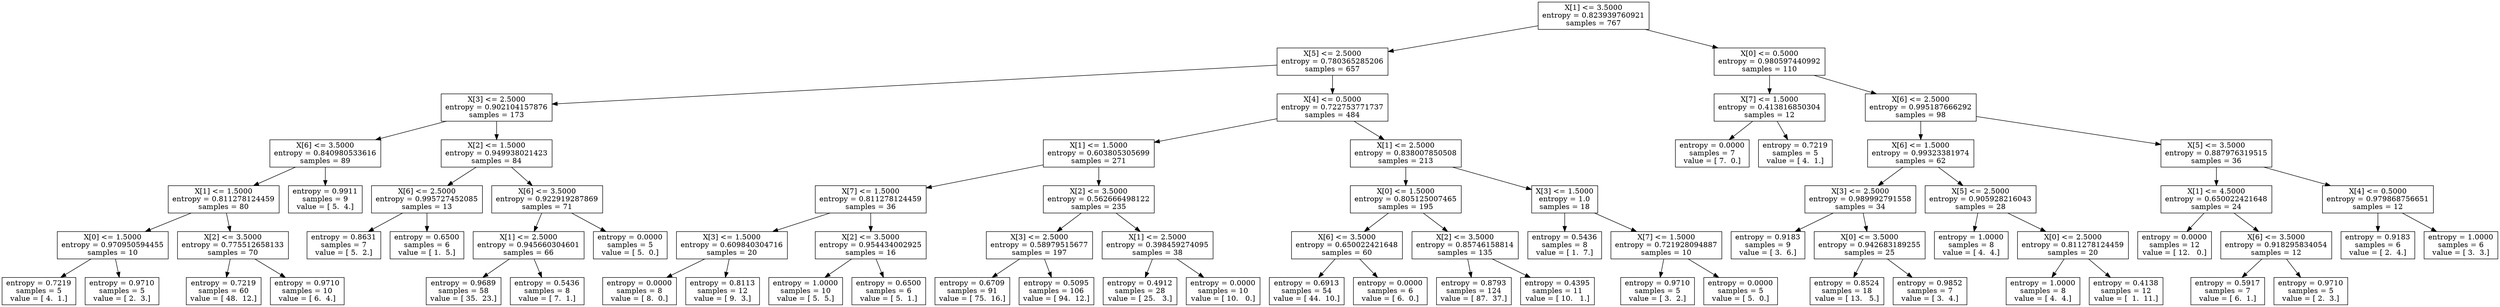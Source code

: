 digraph Tree {
0 [label="X[1] <= 3.5000\nentropy = 0.823939760921\nsamples = 767", shape="box"] ;
1 [label="X[5] <= 2.5000\nentropy = 0.780365285206\nsamples = 657", shape="box"] ;
0 -> 1 ;
2 [label="X[3] <= 2.5000\nentropy = 0.902104157876\nsamples = 173", shape="box"] ;
1 -> 2 ;
3 [label="X[6] <= 3.5000\nentropy = 0.840980533616\nsamples = 89", shape="box"] ;
2 -> 3 ;
4 [label="X[1] <= 1.5000\nentropy = 0.811278124459\nsamples = 80", shape="box"] ;
3 -> 4 ;
5 [label="X[0] <= 1.5000\nentropy = 0.970950594455\nsamples = 10", shape="box"] ;
4 -> 5 ;
6 [label="entropy = 0.7219\nsamples = 5\nvalue = [ 4.  1.]", shape="box"] ;
5 -> 6 ;
7 [label="entropy = 0.9710\nsamples = 5\nvalue = [ 2.  3.]", shape="box"] ;
5 -> 7 ;
8 [label="X[2] <= 3.5000\nentropy = 0.775512658133\nsamples = 70", shape="box"] ;
4 -> 8 ;
9 [label="entropy = 0.7219\nsamples = 60\nvalue = [ 48.  12.]", shape="box"] ;
8 -> 9 ;
10 [label="entropy = 0.9710\nsamples = 10\nvalue = [ 6.  4.]", shape="box"] ;
8 -> 10 ;
11 [label="entropy = 0.9911\nsamples = 9\nvalue = [ 5.  4.]", shape="box"] ;
3 -> 11 ;
12 [label="X[2] <= 1.5000\nentropy = 0.949938021423\nsamples = 84", shape="box"] ;
2 -> 12 ;
13 [label="X[6] <= 2.5000\nentropy = 0.995727452085\nsamples = 13", shape="box"] ;
12 -> 13 ;
14 [label="entropy = 0.8631\nsamples = 7\nvalue = [ 5.  2.]", shape="box"] ;
13 -> 14 ;
15 [label="entropy = 0.6500\nsamples = 6\nvalue = [ 1.  5.]", shape="box"] ;
13 -> 15 ;
16 [label="X[6] <= 3.5000\nentropy = 0.922919287869\nsamples = 71", shape="box"] ;
12 -> 16 ;
17 [label="X[1] <= 2.5000\nentropy = 0.945660304601\nsamples = 66", shape="box"] ;
16 -> 17 ;
18 [label="entropy = 0.9689\nsamples = 58\nvalue = [ 35.  23.]", shape="box"] ;
17 -> 18 ;
19 [label="entropy = 0.5436\nsamples = 8\nvalue = [ 7.  1.]", shape="box"] ;
17 -> 19 ;
20 [label="entropy = 0.0000\nsamples = 5\nvalue = [ 5.  0.]", shape="box"] ;
16 -> 20 ;
21 [label="X[4] <= 0.5000\nentropy = 0.722753771737\nsamples = 484", shape="box"] ;
1 -> 21 ;
22 [label="X[1] <= 1.5000\nentropy = 0.603805305699\nsamples = 271", shape="box"] ;
21 -> 22 ;
23 [label="X[7] <= 1.5000\nentropy = 0.811278124459\nsamples = 36", shape="box"] ;
22 -> 23 ;
24 [label="X[3] <= 1.5000\nentropy = 0.609840304716\nsamples = 20", shape="box"] ;
23 -> 24 ;
25 [label="entropy = 0.0000\nsamples = 8\nvalue = [ 8.  0.]", shape="box"] ;
24 -> 25 ;
26 [label="entropy = 0.8113\nsamples = 12\nvalue = [ 9.  3.]", shape="box"] ;
24 -> 26 ;
27 [label="X[2] <= 3.5000\nentropy = 0.954434002925\nsamples = 16", shape="box"] ;
23 -> 27 ;
28 [label="entropy = 1.0000\nsamples = 10\nvalue = [ 5.  5.]", shape="box"] ;
27 -> 28 ;
29 [label="entropy = 0.6500\nsamples = 6\nvalue = [ 5.  1.]", shape="box"] ;
27 -> 29 ;
30 [label="X[2] <= 3.5000\nentropy = 0.562666498122\nsamples = 235", shape="box"] ;
22 -> 30 ;
31 [label="X[3] <= 2.5000\nentropy = 0.58979515677\nsamples = 197", shape="box"] ;
30 -> 31 ;
32 [label="entropy = 0.6709\nsamples = 91\nvalue = [ 75.  16.]", shape="box"] ;
31 -> 32 ;
33 [label="entropy = 0.5095\nsamples = 106\nvalue = [ 94.  12.]", shape="box"] ;
31 -> 33 ;
34 [label="X[1] <= 2.5000\nentropy = 0.398459274095\nsamples = 38", shape="box"] ;
30 -> 34 ;
35 [label="entropy = 0.4912\nsamples = 28\nvalue = [ 25.   3.]", shape="box"] ;
34 -> 35 ;
36 [label="entropy = 0.0000\nsamples = 10\nvalue = [ 10.   0.]", shape="box"] ;
34 -> 36 ;
37 [label="X[1] <= 2.5000\nentropy = 0.838007850508\nsamples = 213", shape="box"] ;
21 -> 37 ;
38 [label="X[0] <= 1.5000\nentropy = 0.805125007465\nsamples = 195", shape="box"] ;
37 -> 38 ;
39 [label="X[6] <= 3.5000\nentropy = 0.650022421648\nsamples = 60", shape="box"] ;
38 -> 39 ;
40 [label="entropy = 0.6913\nsamples = 54\nvalue = [ 44.  10.]", shape="box"] ;
39 -> 40 ;
41 [label="entropy = 0.0000\nsamples = 6\nvalue = [ 6.  0.]", shape="box"] ;
39 -> 41 ;
42 [label="X[2] <= 3.5000\nentropy = 0.85746158814\nsamples = 135", shape="box"] ;
38 -> 42 ;
43 [label="entropy = 0.8793\nsamples = 124\nvalue = [ 87.  37.]", shape="box"] ;
42 -> 43 ;
44 [label="entropy = 0.4395\nsamples = 11\nvalue = [ 10.   1.]", shape="box"] ;
42 -> 44 ;
45 [label="X[3] <= 1.5000\nentropy = 1.0\nsamples = 18", shape="box"] ;
37 -> 45 ;
46 [label="entropy = 0.5436\nsamples = 8\nvalue = [ 1.  7.]", shape="box"] ;
45 -> 46 ;
47 [label="X[7] <= 1.5000\nentropy = 0.721928094887\nsamples = 10", shape="box"] ;
45 -> 47 ;
48 [label="entropy = 0.9710\nsamples = 5\nvalue = [ 3.  2.]", shape="box"] ;
47 -> 48 ;
49 [label="entropy = 0.0000\nsamples = 5\nvalue = [ 5.  0.]", shape="box"] ;
47 -> 49 ;
50 [label="X[0] <= 0.5000\nentropy = 0.980597440992\nsamples = 110", shape="box"] ;
0 -> 50 ;
51 [label="X[7] <= 1.5000\nentropy = 0.413816850304\nsamples = 12", shape="box"] ;
50 -> 51 ;
52 [label="entropy = 0.0000\nsamples = 7\nvalue = [ 7.  0.]", shape="box"] ;
51 -> 52 ;
53 [label="entropy = 0.7219\nsamples = 5\nvalue = [ 4.  1.]", shape="box"] ;
51 -> 53 ;
54 [label="X[6] <= 2.5000\nentropy = 0.995187666292\nsamples = 98", shape="box"] ;
50 -> 54 ;
55 [label="X[6] <= 1.5000\nentropy = 0.99323381974\nsamples = 62", shape="box"] ;
54 -> 55 ;
56 [label="X[3] <= 2.5000\nentropy = 0.989992791558\nsamples = 34", shape="box"] ;
55 -> 56 ;
57 [label="entropy = 0.9183\nsamples = 9\nvalue = [ 3.  6.]", shape="box"] ;
56 -> 57 ;
58 [label="X[0] <= 3.5000\nentropy = 0.942683189255\nsamples = 25", shape="box"] ;
56 -> 58 ;
59 [label="entropy = 0.8524\nsamples = 18\nvalue = [ 13.   5.]", shape="box"] ;
58 -> 59 ;
60 [label="entropy = 0.9852\nsamples = 7\nvalue = [ 3.  4.]", shape="box"] ;
58 -> 60 ;
61 [label="X[5] <= 2.5000\nentropy = 0.905928216043\nsamples = 28", shape="box"] ;
55 -> 61 ;
62 [label="entropy = 1.0000\nsamples = 8\nvalue = [ 4.  4.]", shape="box"] ;
61 -> 62 ;
63 [label="X[0] <= 2.5000\nentropy = 0.811278124459\nsamples = 20", shape="box"] ;
61 -> 63 ;
64 [label="entropy = 1.0000\nsamples = 8\nvalue = [ 4.  4.]", shape="box"] ;
63 -> 64 ;
65 [label="entropy = 0.4138\nsamples = 12\nvalue = [  1.  11.]", shape="box"] ;
63 -> 65 ;
66 [label="X[5] <= 3.5000\nentropy = 0.887976319515\nsamples = 36", shape="box"] ;
54 -> 66 ;
67 [label="X[1] <= 4.5000\nentropy = 0.650022421648\nsamples = 24", shape="box"] ;
66 -> 67 ;
68 [label="entropy = 0.0000\nsamples = 12\nvalue = [ 12.   0.]", shape="box"] ;
67 -> 68 ;
69 [label="X[6] <= 3.5000\nentropy = 0.918295834054\nsamples = 12", shape="box"] ;
67 -> 69 ;
70 [label="entropy = 0.5917\nsamples = 7\nvalue = [ 6.  1.]", shape="box"] ;
69 -> 70 ;
71 [label="entropy = 0.9710\nsamples = 5\nvalue = [ 2.  3.]", shape="box"] ;
69 -> 71 ;
72 [label="X[4] <= 0.5000\nentropy = 0.979868756651\nsamples = 12", shape="box"] ;
66 -> 72 ;
73 [label="entropy = 0.9183\nsamples = 6\nvalue = [ 2.  4.]", shape="box"] ;
72 -> 73 ;
74 [label="entropy = 1.0000\nsamples = 6\nvalue = [ 3.  3.]", shape="box"] ;
72 -> 74 ;
}